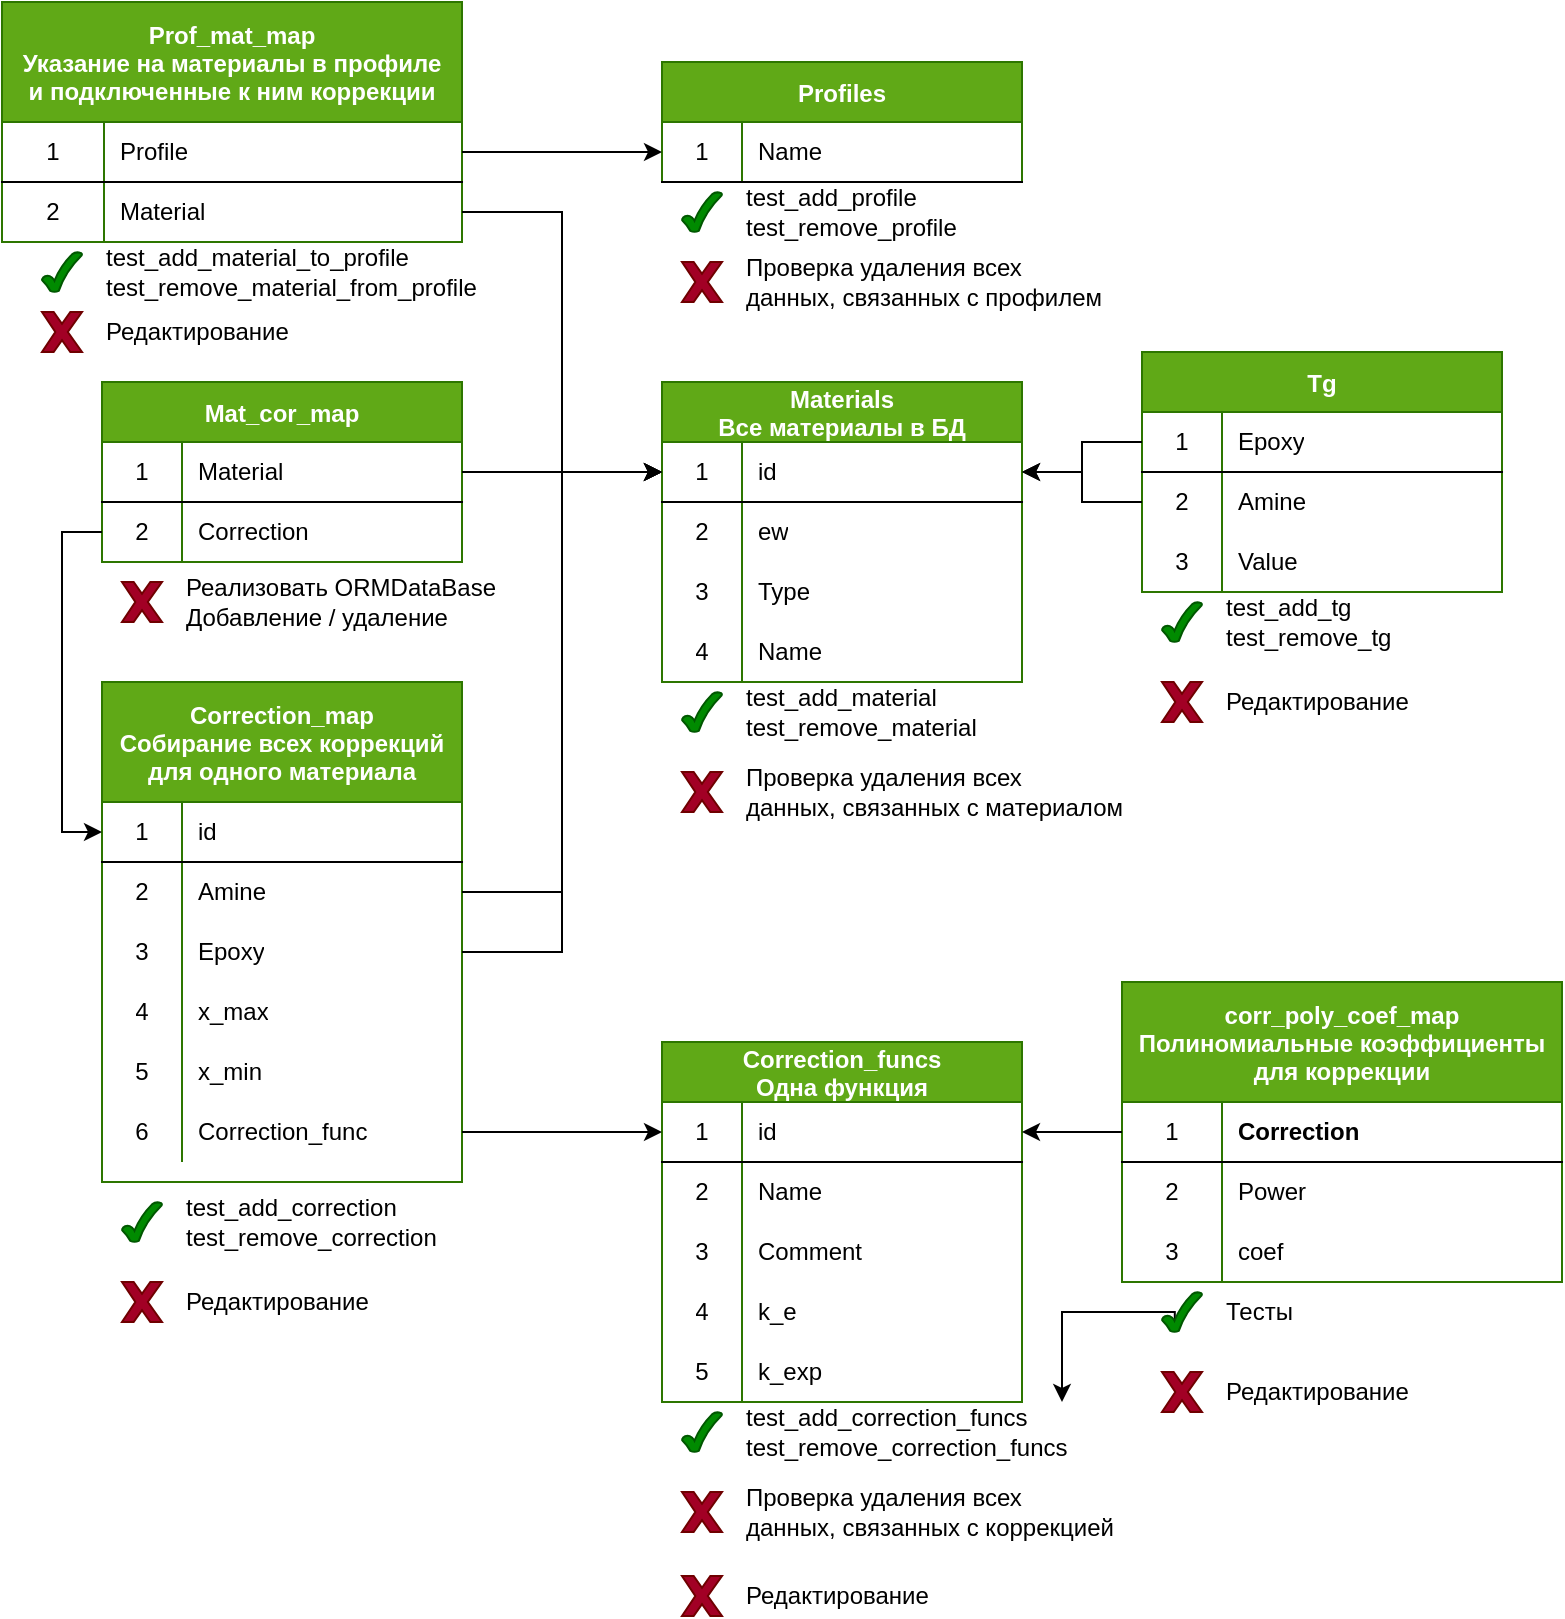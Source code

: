 <mxfile version="15.4.0" type="device"><diagram id="C5RBs43oDa-KdzZeNtuy" name="Page-1"><mxGraphModel dx="1231" dy="689" grid="1" gridSize="10" guides="1" tooltips="1" connect="1" arrows="1" fold="1" page="1" pageScale="1" pageWidth="827" pageHeight="1169" math="0" shadow="0"><root><mxCell id="WIyWlLk6GJQsqaUBKTNV-0"/><mxCell id="WIyWlLk6GJQsqaUBKTNV-1" parent="WIyWlLk6GJQsqaUBKTNV-0"/><mxCell id="D6r4INAEZ-xYz5GNRwte-25" value="Profiles" style="shape=table;startSize=30;container=1;collapsible=0;childLayout=tableLayout;fixedRows=1;rowLines=0;fontStyle=1;align=center;pointerEvents=1;fillColor=#60a917;strokeColor=#2D7600;fontColor=#ffffff;" parent="WIyWlLk6GJQsqaUBKTNV-1" vertex="1"><mxGeometry x="360" y="90" width="180" height="60" as="geometry"/></mxCell><mxCell id="D6r4INAEZ-xYz5GNRwte-26" value="" style="shape=partialRectangle;html=1;whiteSpace=wrap;collapsible=0;dropTarget=0;pointerEvents=1;fillColor=none;top=0;left=0;bottom=1;right=0;points=[[0,0.5],[1,0.5]];portConstraint=eastwest;" parent="D6r4INAEZ-xYz5GNRwte-25" vertex="1"><mxGeometry y="30" width="180" height="30" as="geometry"/></mxCell><mxCell id="D6r4INAEZ-xYz5GNRwte-27" value="1" style="shape=partialRectangle;html=1;whiteSpace=wrap;connectable=0;fillColor=none;top=0;left=0;bottom=0;right=0;overflow=hidden;pointerEvents=1;" parent="D6r4INAEZ-xYz5GNRwte-26" vertex="1"><mxGeometry width="40" height="30" as="geometry"><mxRectangle width="40" height="30" as="alternateBounds"/></mxGeometry></mxCell><mxCell id="D6r4INAEZ-xYz5GNRwte-28" value="Name" style="shape=partialRectangle;html=1;whiteSpace=wrap;connectable=0;fillColor=none;top=0;left=0;bottom=0;right=0;align=left;spacingLeft=6;overflow=hidden;pointerEvents=1;" parent="D6r4INAEZ-xYz5GNRwte-26" vertex="1"><mxGeometry x="40" width="140" height="30" as="geometry"><mxRectangle width="140" height="30" as="alternateBounds"/></mxGeometry></mxCell><mxCell id="D6r4INAEZ-xYz5GNRwte-35" value="Materials&#10;Все материалы в БД" style="shape=table;startSize=30;container=1;collapsible=0;childLayout=tableLayout;fixedRows=1;rowLines=0;fontStyle=1;align=center;pointerEvents=1;fillColor=#60a917;strokeColor=#2D7600;fontColor=#ffffff;" parent="WIyWlLk6GJQsqaUBKTNV-1" vertex="1"><mxGeometry x="360" y="250" width="180" height="150" as="geometry"/></mxCell><mxCell id="D6r4INAEZ-xYz5GNRwte-36" value="" style="shape=partialRectangle;html=1;whiteSpace=wrap;collapsible=0;dropTarget=0;pointerEvents=1;fillColor=none;top=0;left=0;bottom=1;right=0;points=[[0,0.5],[1,0.5]];portConstraint=eastwest;" parent="D6r4INAEZ-xYz5GNRwte-35" vertex="1"><mxGeometry y="30" width="180" height="30" as="geometry"/></mxCell><mxCell id="D6r4INAEZ-xYz5GNRwte-37" value="1" style="shape=partialRectangle;html=1;whiteSpace=wrap;connectable=0;fillColor=none;top=0;left=0;bottom=0;right=0;overflow=hidden;pointerEvents=1;" parent="D6r4INAEZ-xYz5GNRwte-36" vertex="1"><mxGeometry width="40" height="30" as="geometry"><mxRectangle width="40" height="30" as="alternateBounds"/></mxGeometry></mxCell><mxCell id="D6r4INAEZ-xYz5GNRwte-38" value="id" style="shape=partialRectangle;html=1;whiteSpace=wrap;connectable=0;fillColor=none;top=0;left=0;bottom=0;right=0;align=left;spacingLeft=6;overflow=hidden;pointerEvents=1;" parent="D6r4INAEZ-xYz5GNRwte-36" vertex="1"><mxGeometry x="40" width="140" height="30" as="geometry"><mxRectangle width="140" height="30" as="alternateBounds"/></mxGeometry></mxCell><mxCell id="D6r4INAEZ-xYz5GNRwte-39" value="" style="shape=partialRectangle;html=1;whiteSpace=wrap;collapsible=0;dropTarget=0;pointerEvents=1;fillColor=none;top=0;left=0;bottom=0;right=0;points=[[0,0.5],[1,0.5]];portConstraint=eastwest;" parent="D6r4INAEZ-xYz5GNRwte-35" vertex="1"><mxGeometry y="60" width="180" height="30" as="geometry"/></mxCell><mxCell id="D6r4INAEZ-xYz5GNRwte-40" value="2" style="shape=partialRectangle;html=1;whiteSpace=wrap;connectable=0;fillColor=none;top=0;left=0;bottom=0;right=0;overflow=hidden;pointerEvents=1;" parent="D6r4INAEZ-xYz5GNRwte-39" vertex="1"><mxGeometry width="40" height="30" as="geometry"><mxRectangle width="40" height="30" as="alternateBounds"/></mxGeometry></mxCell><mxCell id="D6r4INAEZ-xYz5GNRwte-41" value="ew" style="shape=partialRectangle;html=1;whiteSpace=wrap;connectable=0;fillColor=none;top=0;left=0;bottom=0;right=0;align=left;spacingLeft=6;overflow=hidden;pointerEvents=1;" parent="D6r4INAEZ-xYz5GNRwte-39" vertex="1"><mxGeometry x="40" width="140" height="30" as="geometry"><mxRectangle width="140" height="30" as="alternateBounds"/></mxGeometry></mxCell><mxCell id="D6r4INAEZ-xYz5GNRwte-42" value="" style="shape=partialRectangle;html=1;whiteSpace=wrap;collapsible=0;dropTarget=0;pointerEvents=1;fillColor=none;top=0;left=0;bottom=0;right=0;points=[[0,0.5],[1,0.5]];portConstraint=eastwest;" parent="D6r4INAEZ-xYz5GNRwte-35" vertex="1"><mxGeometry y="90" width="180" height="30" as="geometry"/></mxCell><mxCell id="D6r4INAEZ-xYz5GNRwte-43" value="3" style="shape=partialRectangle;html=1;whiteSpace=wrap;connectable=0;fillColor=none;top=0;left=0;bottom=0;right=0;overflow=hidden;pointerEvents=1;" parent="D6r4INAEZ-xYz5GNRwte-42" vertex="1"><mxGeometry width="40" height="30" as="geometry"><mxRectangle width="40" height="30" as="alternateBounds"/></mxGeometry></mxCell><mxCell id="D6r4INAEZ-xYz5GNRwte-44" value="Type" style="shape=partialRectangle;html=1;whiteSpace=wrap;connectable=0;fillColor=none;top=0;left=0;bottom=0;right=0;align=left;spacingLeft=6;overflow=hidden;pointerEvents=1;" parent="D6r4INAEZ-xYz5GNRwte-42" vertex="1"><mxGeometry x="40" width="140" height="30" as="geometry"><mxRectangle width="140" height="30" as="alternateBounds"/></mxGeometry></mxCell><mxCell id="D6r4INAEZ-xYz5GNRwte-128" value="" style="shape=partialRectangle;html=1;whiteSpace=wrap;collapsible=0;dropTarget=0;pointerEvents=1;fillColor=none;top=0;left=0;bottom=0;right=0;points=[[0,0.5],[1,0.5]];portConstraint=eastwest;" parent="D6r4INAEZ-xYz5GNRwte-35" vertex="1"><mxGeometry y="120" width="180" height="30" as="geometry"/></mxCell><mxCell id="D6r4INAEZ-xYz5GNRwte-129" value="4" style="shape=partialRectangle;html=1;whiteSpace=wrap;connectable=0;fillColor=none;top=0;left=0;bottom=0;right=0;overflow=hidden;pointerEvents=1;" parent="D6r4INAEZ-xYz5GNRwte-128" vertex="1"><mxGeometry width="40" height="30" as="geometry"><mxRectangle width="40" height="30" as="alternateBounds"/></mxGeometry></mxCell><mxCell id="D6r4INAEZ-xYz5GNRwte-130" value="Name" style="shape=partialRectangle;html=1;whiteSpace=wrap;connectable=0;fillColor=none;top=0;left=0;bottom=0;right=0;align=left;spacingLeft=6;overflow=hidden;pointerEvents=1;" parent="D6r4INAEZ-xYz5GNRwte-128" vertex="1"><mxGeometry x="40" width="140" height="30" as="geometry"><mxRectangle width="140" height="30" as="alternateBounds"/></mxGeometry></mxCell><mxCell id="D6r4INAEZ-xYz5GNRwte-45" value="Prof_mat_map&#10;Указание на материалы в профиле &#10;и подключенные к ним коррекции" style="shape=table;startSize=60;container=1;collapsible=0;childLayout=tableLayout;fixedRows=1;rowLines=0;fontStyle=1;align=center;pointerEvents=1;fillColor=#60a917;strokeColor=#2D7600;fontColor=#ffffff;" parent="WIyWlLk6GJQsqaUBKTNV-1" vertex="1"><mxGeometry x="30" y="60" width="230" height="120" as="geometry"/></mxCell><mxCell id="D6r4INAEZ-xYz5GNRwte-46" value="" style="shape=partialRectangle;html=1;whiteSpace=wrap;collapsible=0;dropTarget=0;pointerEvents=1;fillColor=none;top=0;left=0;bottom=1;right=0;points=[[0,0.5],[1,0.5]];portConstraint=eastwest;" parent="D6r4INAEZ-xYz5GNRwte-45" vertex="1"><mxGeometry y="60" width="230" height="30" as="geometry"/></mxCell><mxCell id="D6r4INAEZ-xYz5GNRwte-47" value="1" style="shape=partialRectangle;html=1;whiteSpace=wrap;connectable=0;fillColor=none;top=0;left=0;bottom=0;right=0;overflow=hidden;pointerEvents=1;" parent="D6r4INAEZ-xYz5GNRwte-46" vertex="1"><mxGeometry width="51" height="30" as="geometry"><mxRectangle width="51" height="30" as="alternateBounds"/></mxGeometry></mxCell><mxCell id="D6r4INAEZ-xYz5GNRwte-48" value="Profile" style="shape=partialRectangle;html=1;whiteSpace=wrap;connectable=0;fillColor=none;top=0;left=0;bottom=0;right=0;align=left;spacingLeft=6;overflow=hidden;pointerEvents=1;" parent="D6r4INAEZ-xYz5GNRwte-46" vertex="1"><mxGeometry x="51" width="179" height="30" as="geometry"><mxRectangle width="179" height="30" as="alternateBounds"/></mxGeometry></mxCell><mxCell id="D6r4INAEZ-xYz5GNRwte-49" value="" style="shape=partialRectangle;html=1;whiteSpace=wrap;collapsible=0;dropTarget=0;pointerEvents=1;fillColor=none;top=0;left=0;bottom=0;right=0;points=[[0,0.5],[1,0.5]];portConstraint=eastwest;" parent="D6r4INAEZ-xYz5GNRwte-45" vertex="1"><mxGeometry y="90" width="230" height="30" as="geometry"/></mxCell><mxCell id="D6r4INAEZ-xYz5GNRwte-50" value="2" style="shape=partialRectangle;html=1;whiteSpace=wrap;connectable=0;fillColor=none;top=0;left=0;bottom=0;right=0;overflow=hidden;pointerEvents=1;" parent="D6r4INAEZ-xYz5GNRwte-49" vertex="1"><mxGeometry width="51" height="30" as="geometry"><mxRectangle width="51" height="30" as="alternateBounds"/></mxGeometry></mxCell><mxCell id="D6r4INAEZ-xYz5GNRwte-51" value="Material" style="shape=partialRectangle;html=1;whiteSpace=wrap;connectable=0;fillColor=none;top=0;left=0;bottom=0;right=0;align=left;spacingLeft=6;overflow=hidden;pointerEvents=1;" parent="D6r4INAEZ-xYz5GNRwte-49" vertex="1"><mxGeometry x="51" width="179" height="30" as="geometry"><mxRectangle width="179" height="30" as="alternateBounds"/></mxGeometry></mxCell><mxCell id="D6r4INAEZ-xYz5GNRwte-57" value="Tg" style="shape=table;startSize=30;container=1;collapsible=0;childLayout=tableLayout;fixedRows=1;rowLines=0;fontStyle=1;align=center;pointerEvents=1;fillColor=#60a917;strokeColor=#2D7600;fontColor=#ffffff;" parent="WIyWlLk6GJQsqaUBKTNV-1" vertex="1"><mxGeometry x="600" y="235" width="180" height="120" as="geometry"/></mxCell><mxCell id="D6r4INAEZ-xYz5GNRwte-58" value="" style="shape=partialRectangle;html=1;whiteSpace=wrap;collapsible=0;dropTarget=0;pointerEvents=1;fillColor=none;top=0;left=0;bottom=1;right=0;points=[[0,0.5],[1,0.5]];portConstraint=eastwest;" parent="D6r4INAEZ-xYz5GNRwte-57" vertex="1"><mxGeometry y="30" width="180" height="30" as="geometry"/></mxCell><mxCell id="D6r4INAEZ-xYz5GNRwte-59" value="1" style="shape=partialRectangle;html=1;whiteSpace=wrap;connectable=0;fillColor=none;top=0;left=0;bottom=0;right=0;overflow=hidden;pointerEvents=1;" parent="D6r4INAEZ-xYz5GNRwte-58" vertex="1"><mxGeometry width="40" height="30" as="geometry"><mxRectangle width="40" height="30" as="alternateBounds"/></mxGeometry></mxCell><mxCell id="D6r4INAEZ-xYz5GNRwte-60" value="Epoxy" style="shape=partialRectangle;html=1;whiteSpace=wrap;connectable=0;fillColor=none;top=0;left=0;bottom=0;right=0;align=left;spacingLeft=6;overflow=hidden;pointerEvents=1;" parent="D6r4INAEZ-xYz5GNRwte-58" vertex="1"><mxGeometry x="40" width="140" height="30" as="geometry"><mxRectangle width="140" height="30" as="alternateBounds"/></mxGeometry></mxCell><mxCell id="D6r4INAEZ-xYz5GNRwte-61" value="" style="shape=partialRectangle;html=1;whiteSpace=wrap;collapsible=0;dropTarget=0;pointerEvents=1;fillColor=none;top=0;left=0;bottom=0;right=0;points=[[0,0.5],[1,0.5]];portConstraint=eastwest;" parent="D6r4INAEZ-xYz5GNRwte-57" vertex="1"><mxGeometry y="60" width="180" height="30" as="geometry"/></mxCell><mxCell id="D6r4INAEZ-xYz5GNRwte-62" value="2" style="shape=partialRectangle;html=1;whiteSpace=wrap;connectable=0;fillColor=none;top=0;left=0;bottom=0;right=0;overflow=hidden;pointerEvents=1;" parent="D6r4INAEZ-xYz5GNRwte-61" vertex="1"><mxGeometry width="40" height="30" as="geometry"><mxRectangle width="40" height="30" as="alternateBounds"/></mxGeometry></mxCell><mxCell id="D6r4INAEZ-xYz5GNRwte-63" value="Amine" style="shape=partialRectangle;html=1;whiteSpace=wrap;connectable=0;fillColor=none;top=0;left=0;bottom=0;right=0;align=left;spacingLeft=6;overflow=hidden;pointerEvents=1;" parent="D6r4INAEZ-xYz5GNRwte-61" vertex="1"><mxGeometry x="40" width="140" height="30" as="geometry"><mxRectangle width="140" height="30" as="alternateBounds"/></mxGeometry></mxCell><mxCell id="D6r4INAEZ-xYz5GNRwte-64" value="" style="shape=partialRectangle;html=1;whiteSpace=wrap;collapsible=0;dropTarget=0;pointerEvents=1;fillColor=none;top=0;left=0;bottom=0;right=0;points=[[0,0.5],[1,0.5]];portConstraint=eastwest;" parent="D6r4INAEZ-xYz5GNRwte-57" vertex="1"><mxGeometry y="90" width="180" height="30" as="geometry"/></mxCell><mxCell id="D6r4INAEZ-xYz5GNRwte-65" value="3" style="shape=partialRectangle;html=1;whiteSpace=wrap;connectable=0;fillColor=none;top=0;left=0;bottom=0;right=0;overflow=hidden;pointerEvents=1;" parent="D6r4INAEZ-xYz5GNRwte-64" vertex="1"><mxGeometry width="40" height="30" as="geometry"><mxRectangle width="40" height="30" as="alternateBounds"/></mxGeometry></mxCell><mxCell id="D6r4INAEZ-xYz5GNRwte-66" value="Value" style="shape=partialRectangle;html=1;whiteSpace=wrap;connectable=0;fillColor=none;top=0;left=0;bottom=0;right=0;align=left;spacingLeft=6;overflow=hidden;pointerEvents=1;" parent="D6r4INAEZ-xYz5GNRwte-64" vertex="1"><mxGeometry x="40" width="140" height="30" as="geometry"><mxRectangle width="140" height="30" as="alternateBounds"/></mxGeometry></mxCell><mxCell id="D6r4INAEZ-xYz5GNRwte-69" value="Correction_funcs&#10;Одна функция" style="shape=table;startSize=30;container=1;collapsible=0;childLayout=tableLayout;fixedRows=1;rowLines=0;fontStyle=1;align=center;pointerEvents=1;fillColor=#60a917;strokeColor=#2D7600;fontColor=#ffffff;" parent="WIyWlLk6GJQsqaUBKTNV-1" vertex="1"><mxGeometry x="360" y="580" width="180" height="180" as="geometry"/></mxCell><mxCell id="D6r4INAEZ-xYz5GNRwte-70" value="" style="shape=partialRectangle;html=1;whiteSpace=wrap;collapsible=0;dropTarget=0;pointerEvents=1;fillColor=none;top=0;left=0;bottom=1;right=0;points=[[0,0.5],[1,0.5]];portConstraint=eastwest;" parent="D6r4INAEZ-xYz5GNRwte-69" vertex="1"><mxGeometry y="30" width="180" height="30" as="geometry"/></mxCell><mxCell id="D6r4INAEZ-xYz5GNRwte-71" value="1" style="shape=partialRectangle;html=1;whiteSpace=wrap;connectable=0;fillColor=none;top=0;left=0;bottom=0;right=0;overflow=hidden;pointerEvents=1;" parent="D6r4INAEZ-xYz5GNRwte-70" vertex="1"><mxGeometry width="40" height="30" as="geometry"><mxRectangle width="40" height="30" as="alternateBounds"/></mxGeometry></mxCell><mxCell id="D6r4INAEZ-xYz5GNRwte-72" value="id" style="shape=partialRectangle;html=1;whiteSpace=wrap;connectable=0;fillColor=none;top=0;left=0;bottom=0;right=0;align=left;spacingLeft=6;overflow=hidden;pointerEvents=1;" parent="D6r4INAEZ-xYz5GNRwte-70" vertex="1"><mxGeometry x="40" width="140" height="30" as="geometry"><mxRectangle width="140" height="30" as="alternateBounds"/></mxGeometry></mxCell><mxCell id="D6r4INAEZ-xYz5GNRwte-73" value="" style="shape=partialRectangle;html=1;whiteSpace=wrap;collapsible=0;dropTarget=0;pointerEvents=1;fillColor=none;top=0;left=0;bottom=0;right=0;points=[[0,0.5],[1,0.5]];portConstraint=eastwest;" parent="D6r4INAEZ-xYz5GNRwte-69" vertex="1"><mxGeometry y="60" width="180" height="30" as="geometry"/></mxCell><mxCell id="D6r4INAEZ-xYz5GNRwte-74" value="2" style="shape=partialRectangle;html=1;whiteSpace=wrap;connectable=0;fillColor=none;top=0;left=0;bottom=0;right=0;overflow=hidden;pointerEvents=1;" parent="D6r4INAEZ-xYz5GNRwte-73" vertex="1"><mxGeometry width="40" height="30" as="geometry"><mxRectangle width="40" height="30" as="alternateBounds"/></mxGeometry></mxCell><mxCell id="D6r4INAEZ-xYz5GNRwte-75" value="Name" style="shape=partialRectangle;html=1;whiteSpace=wrap;connectable=0;fillColor=none;top=0;left=0;bottom=0;right=0;align=left;spacingLeft=6;overflow=hidden;pointerEvents=1;" parent="D6r4INAEZ-xYz5GNRwte-73" vertex="1"><mxGeometry x="40" width="140" height="30" as="geometry"><mxRectangle width="140" height="30" as="alternateBounds"/></mxGeometry></mxCell><mxCell id="D6r4INAEZ-xYz5GNRwte-76" value="" style="shape=partialRectangle;html=1;whiteSpace=wrap;collapsible=0;dropTarget=0;pointerEvents=1;fillColor=none;top=0;left=0;bottom=0;right=0;points=[[0,0.5],[1,0.5]];portConstraint=eastwest;" parent="D6r4INAEZ-xYz5GNRwte-69" vertex="1"><mxGeometry y="90" width="180" height="30" as="geometry"/></mxCell><mxCell id="D6r4INAEZ-xYz5GNRwte-77" value="3" style="shape=partialRectangle;html=1;whiteSpace=wrap;connectable=0;fillColor=none;top=0;left=0;bottom=0;right=0;overflow=hidden;pointerEvents=1;" parent="D6r4INAEZ-xYz5GNRwte-76" vertex="1"><mxGeometry width="40" height="30" as="geometry"><mxRectangle width="40" height="30" as="alternateBounds"/></mxGeometry></mxCell><mxCell id="D6r4INAEZ-xYz5GNRwte-78" value="Comment" style="shape=partialRectangle;html=1;whiteSpace=wrap;connectable=0;fillColor=none;top=0;left=0;bottom=0;right=0;align=left;spacingLeft=6;overflow=hidden;pointerEvents=1;" parent="D6r4INAEZ-xYz5GNRwte-76" vertex="1"><mxGeometry x="40" width="140" height="30" as="geometry"><mxRectangle width="140" height="30" as="alternateBounds"/></mxGeometry></mxCell><mxCell id="D6r4INAEZ-xYz5GNRwte-79" value="" style="shape=partialRectangle;html=1;whiteSpace=wrap;collapsible=0;dropTarget=0;pointerEvents=1;fillColor=none;top=0;left=0;bottom=0;right=0;points=[[0,0.5],[1,0.5]];portConstraint=eastwest;" parent="D6r4INAEZ-xYz5GNRwte-69" vertex="1"><mxGeometry y="120" width="180" height="30" as="geometry"/></mxCell><mxCell id="D6r4INAEZ-xYz5GNRwte-80" value="4" style="shape=partialRectangle;html=1;whiteSpace=wrap;connectable=0;fillColor=none;top=0;left=0;bottom=0;right=0;overflow=hidden;pointerEvents=1;" parent="D6r4INAEZ-xYz5GNRwte-79" vertex="1"><mxGeometry width="40" height="30" as="geometry"><mxRectangle width="40" height="30" as="alternateBounds"/></mxGeometry></mxCell><mxCell id="D6r4INAEZ-xYz5GNRwte-81" value="k_e" style="shape=partialRectangle;html=1;whiteSpace=wrap;connectable=0;fillColor=none;top=0;left=0;bottom=0;right=0;align=left;spacingLeft=6;overflow=hidden;pointerEvents=1;" parent="D6r4INAEZ-xYz5GNRwte-79" vertex="1"><mxGeometry x="40" width="140" height="30" as="geometry"><mxRectangle width="140" height="30" as="alternateBounds"/></mxGeometry></mxCell><mxCell id="D6r4INAEZ-xYz5GNRwte-82" value="" style="shape=partialRectangle;html=1;whiteSpace=wrap;collapsible=0;dropTarget=0;pointerEvents=1;fillColor=none;top=0;left=0;bottom=0;right=0;points=[[0,0.5],[1,0.5]];portConstraint=eastwest;" parent="D6r4INAEZ-xYz5GNRwte-69" vertex="1"><mxGeometry y="150" width="180" height="30" as="geometry"/></mxCell><mxCell id="D6r4INAEZ-xYz5GNRwte-83" value="5" style="shape=partialRectangle;html=1;whiteSpace=wrap;connectable=0;fillColor=none;top=0;left=0;bottom=0;right=0;overflow=hidden;pointerEvents=1;" parent="D6r4INAEZ-xYz5GNRwte-82" vertex="1"><mxGeometry width="40" height="30" as="geometry"><mxRectangle width="40" height="30" as="alternateBounds"/></mxGeometry></mxCell><mxCell id="D6r4INAEZ-xYz5GNRwte-84" value="k_exp" style="shape=partialRectangle;html=1;whiteSpace=wrap;connectable=0;fillColor=none;top=0;left=0;bottom=0;right=0;align=left;spacingLeft=6;overflow=hidden;pointerEvents=1;" parent="D6r4INAEZ-xYz5GNRwte-82" vertex="1"><mxGeometry x="40" width="140" height="30" as="geometry"><mxRectangle width="140" height="30" as="alternateBounds"/></mxGeometry></mxCell><mxCell id="D6r4INAEZ-xYz5GNRwte-85" value="corr_poly_coef_map&#10;Полиномиальные коэффициенты&#10;для коррекции" style="shape=table;startSize=60;container=1;collapsible=0;childLayout=tableLayout;fixedRows=0;rowLines=0;fontStyle=1;align=center;pointerEvents=1;horizontal=1;columnLines=1;fillColor=#60a917;strokeColor=#2D7600;fontColor=#ffffff;" parent="WIyWlLk6GJQsqaUBKTNV-1" vertex="1"><mxGeometry x="590" y="550" width="220" height="150" as="geometry"/></mxCell><mxCell id="D6r4INAEZ-xYz5GNRwte-86" value="" style="shape=partialRectangle;html=1;whiteSpace=wrap;collapsible=0;dropTarget=0;pointerEvents=1;fillColor=none;top=0;left=0;bottom=1;right=0;points=[[0,0.5],[1,0.5]];portConstraint=eastwest;" parent="D6r4INAEZ-xYz5GNRwte-85" vertex="1"><mxGeometry y="60" width="220" height="30" as="geometry"/></mxCell><mxCell id="D6r4INAEZ-xYz5GNRwte-87" value="1" style="shape=partialRectangle;html=1;whiteSpace=wrap;connectable=0;fillColor=none;top=0;left=0;bottom=0;right=0;overflow=hidden;pointerEvents=1;" parent="D6r4INAEZ-xYz5GNRwte-86" vertex="1"><mxGeometry width="50" height="30" as="geometry"><mxRectangle width="50" height="30" as="alternateBounds"/></mxGeometry></mxCell><mxCell id="D6r4INAEZ-xYz5GNRwte-88" value="&lt;span style=&quot;font-weight: 700 ; text-align: center&quot;&gt;Correction&lt;br&gt;&lt;/span&gt;" style="shape=partialRectangle;html=1;whiteSpace=wrap;connectable=0;fillColor=none;top=0;left=0;bottom=0;right=0;align=left;spacingLeft=6;overflow=hidden;pointerEvents=1;" parent="D6r4INAEZ-xYz5GNRwte-86" vertex="1"><mxGeometry x="50" width="170" height="30" as="geometry"><mxRectangle width="170" height="30" as="alternateBounds"/></mxGeometry></mxCell><mxCell id="D6r4INAEZ-xYz5GNRwte-89" value="" style="shape=partialRectangle;html=1;whiteSpace=wrap;collapsible=0;dropTarget=0;pointerEvents=1;fillColor=none;top=0;left=0;bottom=0;right=0;points=[[0,0.5],[1,0.5]];portConstraint=eastwest;" parent="D6r4INAEZ-xYz5GNRwte-85" vertex="1"><mxGeometry y="90" width="220" height="30" as="geometry"/></mxCell><mxCell id="D6r4INAEZ-xYz5GNRwte-90" value="2" style="shape=partialRectangle;html=1;whiteSpace=wrap;connectable=0;fillColor=none;top=0;left=0;bottom=0;right=0;overflow=hidden;pointerEvents=1;" parent="D6r4INAEZ-xYz5GNRwte-89" vertex="1"><mxGeometry width="50" height="30" as="geometry"><mxRectangle width="50" height="30" as="alternateBounds"/></mxGeometry></mxCell><mxCell id="D6r4INAEZ-xYz5GNRwte-91" value="Power" style="shape=partialRectangle;html=1;whiteSpace=wrap;connectable=0;fillColor=none;top=0;left=0;bottom=0;right=0;align=left;spacingLeft=6;overflow=hidden;pointerEvents=1;" parent="D6r4INAEZ-xYz5GNRwte-89" vertex="1"><mxGeometry x="50" width="170" height="30" as="geometry"><mxRectangle width="170" height="30" as="alternateBounds"/></mxGeometry></mxCell><mxCell id="D6r4INAEZ-xYz5GNRwte-92" value="" style="shape=partialRectangle;html=1;whiteSpace=wrap;collapsible=0;dropTarget=0;pointerEvents=1;fillColor=none;top=0;left=0;bottom=0;right=0;points=[[0,0.5],[1,0.5]];portConstraint=eastwest;" parent="D6r4INAEZ-xYz5GNRwte-85" vertex="1"><mxGeometry y="120" width="220" height="30" as="geometry"/></mxCell><mxCell id="D6r4INAEZ-xYz5GNRwte-93" value="3" style="shape=partialRectangle;html=1;whiteSpace=wrap;connectable=0;fillColor=none;top=0;left=0;bottom=0;right=0;overflow=hidden;pointerEvents=1;" parent="D6r4INAEZ-xYz5GNRwte-92" vertex="1"><mxGeometry width="50" height="30" as="geometry"><mxRectangle width="50" height="30" as="alternateBounds"/></mxGeometry></mxCell><mxCell id="D6r4INAEZ-xYz5GNRwte-94" value="coef" style="shape=partialRectangle;html=1;whiteSpace=wrap;connectable=0;fillColor=none;top=0;left=0;bottom=0;right=0;align=left;spacingLeft=6;overflow=hidden;pointerEvents=1;" parent="D6r4INAEZ-xYz5GNRwte-92" vertex="1"><mxGeometry x="50" width="170" height="30" as="geometry"><mxRectangle width="170" height="30" as="alternateBounds"/></mxGeometry></mxCell><mxCell id="D6r4INAEZ-xYz5GNRwte-96" value="Correction_map&#10;Собирание всех коррекций&#10;для одного материала" style="shape=table;startSize=60;container=1;collapsible=0;childLayout=tableLayout;fixedRows=1;rowLines=0;fontStyle=1;align=center;pointerEvents=1;fillColor=#60a917;strokeColor=#2D7600;fontColor=#ffffff;" parent="WIyWlLk6GJQsqaUBKTNV-1" vertex="1"><mxGeometry x="80" y="400" width="180" height="250" as="geometry"/></mxCell><mxCell id="D6r4INAEZ-xYz5GNRwte-149" value="" style="shape=partialRectangle;html=1;whiteSpace=wrap;collapsible=0;dropTarget=0;pointerEvents=1;fillColor=none;top=0;left=0;bottom=1;right=0;points=[[0,0.5],[1,0.5]];portConstraint=eastwest;" parent="D6r4INAEZ-xYz5GNRwte-96" vertex="1"><mxGeometry y="60" width="180" height="30" as="geometry"/></mxCell><mxCell id="D6r4INAEZ-xYz5GNRwte-150" value="1" style="shape=partialRectangle;html=1;whiteSpace=wrap;connectable=0;fillColor=none;top=0;left=0;bottom=0;right=0;overflow=hidden;pointerEvents=1;" parent="D6r4INAEZ-xYz5GNRwte-149" vertex="1"><mxGeometry width="40" height="30" as="geometry"><mxRectangle width="40" height="30" as="alternateBounds"/></mxGeometry></mxCell><mxCell id="D6r4INAEZ-xYz5GNRwte-151" value="id" style="shape=partialRectangle;html=1;whiteSpace=wrap;connectable=0;fillColor=none;top=0;left=0;bottom=0;right=0;align=left;spacingLeft=6;overflow=hidden;pointerEvents=1;" parent="D6r4INAEZ-xYz5GNRwte-149" vertex="1"><mxGeometry x="40" width="140" height="30" as="geometry"><mxRectangle width="140" height="30" as="alternateBounds"/></mxGeometry></mxCell><mxCell id="D6r4INAEZ-xYz5GNRwte-100" value="" style="shape=partialRectangle;html=1;whiteSpace=wrap;collapsible=0;dropTarget=0;pointerEvents=1;fillColor=none;top=0;left=0;bottom=0;right=0;points=[[0,0.5],[1,0.5]];portConstraint=eastwest;" parent="D6r4INAEZ-xYz5GNRwte-96" vertex="1"><mxGeometry y="90" width="180" height="30" as="geometry"/></mxCell><mxCell id="D6r4INAEZ-xYz5GNRwte-101" value="2" style="shape=partialRectangle;html=1;whiteSpace=wrap;connectable=0;fillColor=none;top=0;left=0;bottom=0;right=0;overflow=hidden;pointerEvents=1;" parent="D6r4INAEZ-xYz5GNRwte-100" vertex="1"><mxGeometry width="40" height="30" as="geometry"><mxRectangle width="40" height="30" as="alternateBounds"/></mxGeometry></mxCell><mxCell id="D6r4INAEZ-xYz5GNRwte-102" value="Amine" style="shape=partialRectangle;html=1;whiteSpace=wrap;connectable=0;fillColor=none;top=0;left=0;bottom=0;right=0;align=left;spacingLeft=6;overflow=hidden;pointerEvents=1;" parent="D6r4INAEZ-xYz5GNRwte-100" vertex="1"><mxGeometry x="40" width="140" height="30" as="geometry"><mxRectangle width="140" height="30" as="alternateBounds"/></mxGeometry></mxCell><mxCell id="D6r4INAEZ-xYz5GNRwte-103" value="" style="shape=partialRectangle;html=1;whiteSpace=wrap;collapsible=0;dropTarget=0;pointerEvents=1;fillColor=none;top=0;left=0;bottom=0;right=0;points=[[0,0.5],[1,0.5]];portConstraint=eastwest;" parent="D6r4INAEZ-xYz5GNRwte-96" vertex="1"><mxGeometry y="120" width="180" height="30" as="geometry"/></mxCell><mxCell id="D6r4INAEZ-xYz5GNRwte-104" value="3" style="shape=partialRectangle;html=1;whiteSpace=wrap;connectable=0;fillColor=none;top=0;left=0;bottom=0;right=0;overflow=hidden;pointerEvents=1;" parent="D6r4INAEZ-xYz5GNRwte-103" vertex="1"><mxGeometry width="40" height="30" as="geometry"><mxRectangle width="40" height="30" as="alternateBounds"/></mxGeometry></mxCell><mxCell id="D6r4INAEZ-xYz5GNRwte-105" value="Epoxy" style="shape=partialRectangle;html=1;whiteSpace=wrap;connectable=0;fillColor=none;top=0;left=0;bottom=0;right=0;align=left;spacingLeft=6;overflow=hidden;pointerEvents=1;" parent="D6r4INAEZ-xYz5GNRwte-103" vertex="1"><mxGeometry x="40" width="140" height="30" as="geometry"><mxRectangle width="140" height="30" as="alternateBounds"/></mxGeometry></mxCell><mxCell id="D6r4INAEZ-xYz5GNRwte-108" value="" style="shape=partialRectangle;html=1;whiteSpace=wrap;collapsible=0;dropTarget=0;pointerEvents=1;fillColor=none;top=0;left=0;bottom=0;right=0;points=[[0,0.5],[1,0.5]];portConstraint=eastwest;" parent="D6r4INAEZ-xYz5GNRwte-96" vertex="1"><mxGeometry y="150" width="180" height="30" as="geometry"/></mxCell><mxCell id="D6r4INAEZ-xYz5GNRwte-109" value="4" style="shape=partialRectangle;html=1;whiteSpace=wrap;connectable=0;fillColor=none;top=0;left=0;bottom=0;right=0;overflow=hidden;pointerEvents=1;" parent="D6r4INAEZ-xYz5GNRwte-108" vertex="1"><mxGeometry width="40" height="30" as="geometry"><mxRectangle width="40" height="30" as="alternateBounds"/></mxGeometry></mxCell><mxCell id="D6r4INAEZ-xYz5GNRwte-110" value="x_max" style="shape=partialRectangle;html=1;whiteSpace=wrap;connectable=0;fillColor=none;top=0;left=0;bottom=0;right=0;align=left;spacingLeft=6;overflow=hidden;pointerEvents=1;" parent="D6r4INAEZ-xYz5GNRwte-108" vertex="1"><mxGeometry x="40" width="140" height="30" as="geometry"><mxRectangle width="140" height="30" as="alternateBounds"/></mxGeometry></mxCell><mxCell id="D6r4INAEZ-xYz5GNRwte-112" value="" style="shape=partialRectangle;html=1;whiteSpace=wrap;collapsible=0;dropTarget=0;pointerEvents=1;fillColor=none;top=0;left=0;bottom=0;right=0;points=[[0,0.5],[1,0.5]];portConstraint=eastwest;" parent="D6r4INAEZ-xYz5GNRwte-96" vertex="1"><mxGeometry y="180" width="180" height="30" as="geometry"/></mxCell><mxCell id="D6r4INAEZ-xYz5GNRwte-113" value="5" style="shape=partialRectangle;html=1;whiteSpace=wrap;connectable=0;fillColor=none;top=0;left=0;bottom=0;right=0;overflow=hidden;pointerEvents=1;" parent="D6r4INAEZ-xYz5GNRwte-112" vertex="1"><mxGeometry width="40" height="30" as="geometry"><mxRectangle width="40" height="30" as="alternateBounds"/></mxGeometry></mxCell><mxCell id="D6r4INAEZ-xYz5GNRwte-114" value="x_min" style="shape=partialRectangle;html=1;whiteSpace=wrap;connectable=0;fillColor=none;top=0;left=0;bottom=0;right=0;align=left;spacingLeft=6;overflow=hidden;pointerEvents=1;" parent="D6r4INAEZ-xYz5GNRwte-112" vertex="1"><mxGeometry x="40" width="140" height="30" as="geometry"><mxRectangle width="140" height="30" as="alternateBounds"/></mxGeometry></mxCell><mxCell id="D6r4INAEZ-xYz5GNRwte-115" value="" style="shape=partialRectangle;html=1;whiteSpace=wrap;collapsible=0;dropTarget=0;pointerEvents=1;fillColor=none;top=0;left=0;bottom=0;right=0;points=[[0,0.5],[1,0.5]];portConstraint=eastwest;" parent="D6r4INAEZ-xYz5GNRwte-96" vertex="1"><mxGeometry y="210" width="180" height="30" as="geometry"/></mxCell><mxCell id="D6r4INAEZ-xYz5GNRwte-116" value="6" style="shape=partialRectangle;html=1;whiteSpace=wrap;connectable=0;fillColor=none;top=0;left=0;bottom=0;right=0;overflow=hidden;pointerEvents=1;" parent="D6r4INAEZ-xYz5GNRwte-115" vertex="1"><mxGeometry width="40" height="30" as="geometry"><mxRectangle width="40" height="30" as="alternateBounds"/></mxGeometry></mxCell><mxCell id="D6r4INAEZ-xYz5GNRwte-117" value="Correction_func" style="shape=partialRectangle;html=1;whiteSpace=wrap;connectable=0;fillColor=none;top=0;left=0;bottom=0;right=0;align=left;spacingLeft=6;overflow=hidden;pointerEvents=1;" parent="D6r4INAEZ-xYz5GNRwte-115" vertex="1"><mxGeometry x="40" width="140" height="30" as="geometry"><mxRectangle width="140" height="30" as="alternateBounds"/></mxGeometry></mxCell><mxCell id="sixpChTMQBd-q2ZNCctw-0" value="Mat_cor_map" style="shape=table;startSize=30;container=1;collapsible=0;childLayout=tableLayout;fixedRows=1;rowLines=0;fontStyle=1;align=center;pointerEvents=1;fillColor=#60a917;strokeColor=#2D7600;fontColor=#ffffff;" parent="WIyWlLk6GJQsqaUBKTNV-1" vertex="1"><mxGeometry x="80" y="250" width="180" height="90" as="geometry"/></mxCell><mxCell id="sixpChTMQBd-q2ZNCctw-1" value="" style="shape=partialRectangle;html=1;whiteSpace=wrap;collapsible=0;dropTarget=0;pointerEvents=1;fillColor=none;top=0;left=0;bottom=1;right=0;points=[[0,0.5],[1,0.5]];portConstraint=eastwest;" parent="sixpChTMQBd-q2ZNCctw-0" vertex="1"><mxGeometry y="30" width="180" height="30" as="geometry"/></mxCell><mxCell id="sixpChTMQBd-q2ZNCctw-2" value="1" style="shape=partialRectangle;html=1;whiteSpace=wrap;connectable=0;fillColor=none;top=0;left=0;bottom=0;right=0;overflow=hidden;pointerEvents=1;" parent="sixpChTMQBd-q2ZNCctw-1" vertex="1"><mxGeometry width="40" height="30" as="geometry"><mxRectangle width="40" height="30" as="alternateBounds"/></mxGeometry></mxCell><mxCell id="sixpChTMQBd-q2ZNCctw-3" value="Material" style="shape=partialRectangle;html=1;whiteSpace=wrap;connectable=0;fillColor=none;top=0;left=0;bottom=0;right=0;align=left;spacingLeft=6;overflow=hidden;pointerEvents=1;" parent="sixpChTMQBd-q2ZNCctw-1" vertex="1"><mxGeometry x="40" width="140" height="30" as="geometry"><mxRectangle width="140" height="30" as="alternateBounds"/></mxGeometry></mxCell><mxCell id="sixpChTMQBd-q2ZNCctw-4" value="" style="shape=partialRectangle;html=1;whiteSpace=wrap;collapsible=0;dropTarget=0;pointerEvents=1;fillColor=none;top=0;left=0;bottom=0;right=0;points=[[0,0.5],[1,0.5]];portConstraint=eastwest;" parent="sixpChTMQBd-q2ZNCctw-0" vertex="1"><mxGeometry y="60" width="180" height="30" as="geometry"/></mxCell><mxCell id="sixpChTMQBd-q2ZNCctw-5" value="2" style="shape=partialRectangle;html=1;whiteSpace=wrap;connectable=0;fillColor=none;top=0;left=0;bottom=0;right=0;overflow=hidden;pointerEvents=1;" parent="sixpChTMQBd-q2ZNCctw-4" vertex="1"><mxGeometry width="40" height="30" as="geometry"><mxRectangle width="40" height="30" as="alternateBounds"/></mxGeometry></mxCell><mxCell id="sixpChTMQBd-q2ZNCctw-6" value="Correction" style="shape=partialRectangle;html=1;whiteSpace=wrap;connectable=0;fillColor=none;top=0;left=0;bottom=0;right=0;align=left;spacingLeft=6;overflow=hidden;pointerEvents=1;" parent="sixpChTMQBd-q2ZNCctw-4" vertex="1"><mxGeometry x="40" width="140" height="30" as="geometry"><mxRectangle width="140" height="30" as="alternateBounds"/></mxGeometry></mxCell><mxCell id="sixpChTMQBd-q2ZNCctw-17" style="edgeStyle=orthogonalEdgeStyle;rounded=0;orthogonalLoop=1;jettySize=auto;html=1;entryX=0;entryY=0.5;entryDx=0;entryDy=0;" parent="WIyWlLk6GJQsqaUBKTNV-1" source="D6r4INAEZ-xYz5GNRwte-115" target="D6r4INAEZ-xYz5GNRwte-70" edge="1"><mxGeometry relative="1" as="geometry"/></mxCell><mxCell id="sixpChTMQBd-q2ZNCctw-18" style="edgeStyle=orthogonalEdgeStyle;rounded=0;orthogonalLoop=1;jettySize=auto;html=1;entryX=0;entryY=0.5;entryDx=0;entryDy=0;" parent="WIyWlLk6GJQsqaUBKTNV-1" source="sixpChTMQBd-q2ZNCctw-4" target="D6r4INAEZ-xYz5GNRwte-149" edge="1"><mxGeometry relative="1" as="geometry"/></mxCell><mxCell id="sixpChTMQBd-q2ZNCctw-19" style="edgeStyle=orthogonalEdgeStyle;rounded=0;orthogonalLoop=1;jettySize=auto;html=1;entryX=0;entryY=0.5;entryDx=0;entryDy=0;" parent="WIyWlLk6GJQsqaUBKTNV-1" source="sixpChTMQBd-q2ZNCctw-1" target="D6r4INAEZ-xYz5GNRwte-36" edge="1"><mxGeometry relative="1" as="geometry"/></mxCell><mxCell id="sixpChTMQBd-q2ZNCctw-20" style="edgeStyle=orthogonalEdgeStyle;rounded=0;orthogonalLoop=1;jettySize=auto;html=1;exitX=1;exitY=0.5;exitDx=0;exitDy=0;entryX=0;entryY=0.5;entryDx=0;entryDy=0;" parent="WIyWlLk6GJQsqaUBKTNV-1" source="D6r4INAEZ-xYz5GNRwte-46" target="D6r4INAEZ-xYz5GNRwte-26" edge="1"><mxGeometry relative="1" as="geometry"/></mxCell><mxCell id="sixpChTMQBd-q2ZNCctw-21" style="edgeStyle=orthogonalEdgeStyle;rounded=0;orthogonalLoop=1;jettySize=auto;html=1;" parent="WIyWlLk6GJQsqaUBKTNV-1" source="D6r4INAEZ-xYz5GNRwte-49" target="D6r4INAEZ-xYz5GNRwte-36" edge="1"><mxGeometry relative="1" as="geometry"/></mxCell><mxCell id="sixpChTMQBd-q2ZNCctw-23" style="edgeStyle=orthogonalEdgeStyle;rounded=0;orthogonalLoop=1;jettySize=auto;html=1;" parent="WIyWlLk6GJQsqaUBKTNV-1" source="D6r4INAEZ-xYz5GNRwte-100" target="D6r4INAEZ-xYz5GNRwte-36" edge="1"><mxGeometry relative="1" as="geometry"/></mxCell><mxCell id="sixpChTMQBd-q2ZNCctw-24" style="edgeStyle=orthogonalEdgeStyle;rounded=0;orthogonalLoop=1;jettySize=auto;html=1;" parent="WIyWlLk6GJQsqaUBKTNV-1" source="D6r4INAEZ-xYz5GNRwte-103" target="D6r4INAEZ-xYz5GNRwte-36" edge="1"><mxGeometry relative="1" as="geometry"/></mxCell><mxCell id="sixpChTMQBd-q2ZNCctw-25" style="edgeStyle=orthogonalEdgeStyle;rounded=0;orthogonalLoop=1;jettySize=auto;html=1;" parent="WIyWlLk6GJQsqaUBKTNV-1" source="D6r4INAEZ-xYz5GNRwte-58" target="D6r4INAEZ-xYz5GNRwte-36" edge="1"><mxGeometry relative="1" as="geometry"/></mxCell><mxCell id="sixpChTMQBd-q2ZNCctw-26" style="edgeStyle=orthogonalEdgeStyle;rounded=0;orthogonalLoop=1;jettySize=auto;html=1;" parent="WIyWlLk6GJQsqaUBKTNV-1" source="D6r4INAEZ-xYz5GNRwte-61" target="D6r4INAEZ-xYz5GNRwte-36" edge="1"><mxGeometry relative="1" as="geometry"/></mxCell><mxCell id="sixpChTMQBd-q2ZNCctw-27" style="edgeStyle=orthogonalEdgeStyle;rounded=0;orthogonalLoop=1;jettySize=auto;html=1;" parent="WIyWlLk6GJQsqaUBKTNV-1" source="D6r4INAEZ-xYz5GNRwte-86" target="D6r4INAEZ-xYz5GNRwte-70" edge="1"><mxGeometry relative="1" as="geometry"/></mxCell><mxCell id="qEjFDWAfDq_gTWfCKQY_-0" value="" style="verticalLabelPosition=bottom;verticalAlign=top;html=1;shape=mxgraph.basic.tick;fillColor=#008a00;strokeColor=#005700;fontColor=#ffffff;" parent="WIyWlLk6GJQsqaUBKTNV-1" vertex="1"><mxGeometry x="370" y="155" width="20" height="20" as="geometry"/></mxCell><mxCell id="qEjFDWAfDq_gTWfCKQY_-2" value="test_add_profile&lt;br&gt;test_remove_profile" style="text;html=1;align=left;verticalAlign=middle;resizable=0;points=[];autosize=1;strokeColor=none;fillColor=none;" parent="WIyWlLk6GJQsqaUBKTNV-1" vertex="1"><mxGeometry x="400" y="150" width="120" height="30" as="geometry"/></mxCell><mxCell id="qEjFDWAfDq_gTWfCKQY_-4" value="" style="verticalLabelPosition=bottom;verticalAlign=top;html=1;shape=mxgraph.basic.tick;fillColor=#008a00;strokeColor=#005700;fontColor=#ffffff;" parent="WIyWlLk6GJQsqaUBKTNV-1" vertex="1"><mxGeometry x="50" y="185" width="20" height="20" as="geometry"/></mxCell><mxCell id="qEjFDWAfDq_gTWfCKQY_-5" value="test_add_material_to_profile&lt;br&gt;test_remove_material_from_profile" style="text;html=1;align=left;verticalAlign=middle;resizable=0;points=[];autosize=1;strokeColor=none;fillColor=none;" parent="WIyWlLk6GJQsqaUBKTNV-1" vertex="1"><mxGeometry x="80" y="180" width="200" height="30" as="geometry"/></mxCell><mxCell id="qEjFDWAfDq_gTWfCKQY_-6" value="" style="verticalLabelPosition=bottom;verticalAlign=top;html=1;shape=mxgraph.basic.tick;fillColor=#008a00;strokeColor=#005700;fontColor=#ffffff;" parent="WIyWlLk6GJQsqaUBKTNV-1" vertex="1"><mxGeometry x="610" y="360" width="20" height="20" as="geometry"/></mxCell><mxCell id="qEjFDWAfDq_gTWfCKQY_-7" value="test_add_tg&lt;br&gt;test_remove_tg" style="text;html=1;align=left;verticalAlign=middle;resizable=0;points=[];autosize=1;strokeColor=none;fillColor=none;" parent="WIyWlLk6GJQsqaUBKTNV-1" vertex="1"><mxGeometry x="640" y="355" width="100" height="30" as="geometry"/></mxCell><mxCell id="qEjFDWAfDq_gTWfCKQY_-8" value="" style="verticalLabelPosition=bottom;verticalAlign=top;html=1;shape=mxgraph.basic.tick;fillColor=#008a00;strokeColor=#005700;fontColor=#ffffff;" parent="WIyWlLk6GJQsqaUBKTNV-1" vertex="1"><mxGeometry x="370" y="405" width="20" height="20" as="geometry"/></mxCell><mxCell id="qEjFDWAfDq_gTWfCKQY_-9" value="test_add_material&lt;br&gt;test_remove_material" style="text;html=1;align=left;verticalAlign=middle;resizable=0;points=[];autosize=1;strokeColor=none;fillColor=none;" parent="WIyWlLk6GJQsqaUBKTNV-1" vertex="1"><mxGeometry x="400" y="400" width="130" height="30" as="geometry"/></mxCell><mxCell id="qEjFDWAfDq_gTWfCKQY_-12" value="" style="verticalLabelPosition=bottom;verticalAlign=top;html=1;shape=mxgraph.basic.tick;fillColor=#008a00;strokeColor=#005700;fontColor=#ffffff;" parent="WIyWlLk6GJQsqaUBKTNV-1" vertex="1"><mxGeometry x="370" y="765" width="20" height="20" as="geometry"/></mxCell><mxCell id="qEjFDWAfDq_gTWfCKQY_-13" value="test_add_correction_funcs&lt;br&gt;test_remove_correction_funcs" style="text;html=1;align=left;verticalAlign=middle;resizable=0;points=[];autosize=1;strokeColor=none;fillColor=none;" parent="WIyWlLk6GJQsqaUBKTNV-1" vertex="1"><mxGeometry x="400" y="760" width="180" height="30" as="geometry"/></mxCell><mxCell id="qEjFDWAfDq_gTWfCKQY_-15" style="edgeStyle=orthogonalEdgeStyle;rounded=0;orthogonalLoop=1;jettySize=auto;html=1;exitX=0.32;exitY=0.992;exitDx=0;exitDy=0;exitPerimeter=0;" parent="WIyWlLk6GJQsqaUBKTNV-1" source="qEjFDWAfDq_gTWfCKQY_-14" target="qEjFDWAfDq_gTWfCKQY_-13" edge="1"><mxGeometry relative="1" as="geometry"><mxPoint x="620" y="810" as="targetPoint"/><Array as="points"><mxPoint x="616" y="715"/><mxPoint x="560" y="715"/></Array></mxGeometry></mxCell><mxCell id="qEjFDWAfDq_gTWfCKQY_-14" value="" style="verticalLabelPosition=bottom;verticalAlign=top;html=1;shape=mxgraph.basic.tick;fillColor=#008a00;strokeColor=#005700;fontColor=#ffffff;" parent="WIyWlLk6GJQsqaUBKTNV-1" vertex="1"><mxGeometry x="610" y="705" width="20" height="20" as="geometry"/></mxCell><mxCell id="qEjFDWAfDq_gTWfCKQY_-17" value="" style="verticalLabelPosition=bottom;verticalAlign=top;html=1;shape=mxgraph.basic.x;strokeColor=#6F0000;fillColor=#a20025;fontColor=#ffffff;" parent="WIyWlLk6GJQsqaUBKTNV-1" vertex="1"><mxGeometry x="90" y="350" width="20" height="20" as="geometry"/></mxCell><mxCell id="qEjFDWAfDq_gTWfCKQY_-19" value="" style="verticalLabelPosition=bottom;verticalAlign=top;html=1;shape=mxgraph.basic.x;strokeColor=#6F0000;fillColor=#a20025;fontColor=#ffffff;" parent="WIyWlLk6GJQsqaUBKTNV-1" vertex="1"><mxGeometry x="370" y="190" width="20" height="20" as="geometry"/></mxCell><mxCell id="qEjFDWAfDq_gTWfCKQY_-21" value="Проверка удаления всех &lt;br&gt;данных, связанных с профилем" style="text;html=1;align=left;verticalAlign=middle;resizable=0;points=[];autosize=1;strokeColor=none;fillColor=none;" parent="WIyWlLk6GJQsqaUBKTNV-1" vertex="1"><mxGeometry x="400" y="185" width="190" height="30" as="geometry"/></mxCell><mxCell id="qEjFDWAfDq_gTWfCKQY_-22" value="" style="verticalLabelPosition=bottom;verticalAlign=top;html=1;shape=mxgraph.basic.x;strokeColor=#6F0000;fillColor=#a20025;fontColor=#ffffff;" parent="WIyWlLk6GJQsqaUBKTNV-1" vertex="1"><mxGeometry x="370" y="445" width="20" height="20" as="geometry"/></mxCell><mxCell id="qEjFDWAfDq_gTWfCKQY_-23" value="Проверка удаления всех &lt;br&gt;данных, связанных с материалом" style="text;html=1;align=left;verticalAlign=middle;resizable=0;points=[];autosize=1;strokeColor=none;fillColor=none;" parent="WIyWlLk6GJQsqaUBKTNV-1" vertex="1"><mxGeometry x="400" y="440" width="200" height="30" as="geometry"/></mxCell><mxCell id="qEjFDWAfDq_gTWfCKQY_-24" value="" style="verticalLabelPosition=bottom;verticalAlign=top;html=1;shape=mxgraph.basic.x;strokeColor=#6F0000;fillColor=#a20025;fontColor=#ffffff;" parent="WIyWlLk6GJQsqaUBKTNV-1" vertex="1"><mxGeometry x="370" y="805" width="20" height="20" as="geometry"/></mxCell><mxCell id="qEjFDWAfDq_gTWfCKQY_-25" value="Проверка удаления всех &lt;br&gt;данных, связанных с коррекцией" style="text;html=1;align=left;verticalAlign=middle;resizable=0;points=[];autosize=1;strokeColor=none;fillColor=none;" parent="WIyWlLk6GJQsqaUBKTNV-1" vertex="1"><mxGeometry x="400" y="800" width="200" height="30" as="geometry"/></mxCell><mxCell id="qEjFDWAfDq_gTWfCKQY_-26" value="&lt;div&gt;&lt;span&gt;Реализовать ORMDataBase&lt;/span&gt;&lt;/div&gt;&lt;div&gt;&lt;span&gt;Добавление / удаление&lt;/span&gt;&lt;/div&gt;" style="text;html=1;align=left;verticalAlign=middle;resizable=0;points=[];autosize=1;strokeColor=none;fillColor=none;" parent="WIyWlLk6GJQsqaUBKTNV-1" vertex="1"><mxGeometry x="120" y="345" width="170" height="30" as="geometry"/></mxCell><mxCell id="qEjFDWAfDq_gTWfCKQY_-27" value="test_add_correction&lt;br&gt;test_remove_correction" style="text;html=1;align=left;verticalAlign=middle;resizable=0;points=[];autosize=1;strokeColor=none;fillColor=none;" parent="WIyWlLk6GJQsqaUBKTNV-1" vertex="1"><mxGeometry x="120" y="655" width="140" height="30" as="geometry"/></mxCell><mxCell id="qEjFDWAfDq_gTWfCKQY_-28" value="" style="verticalLabelPosition=bottom;verticalAlign=top;html=1;shape=mxgraph.basic.x;strokeColor=#6F0000;fillColor=#a20025;fontColor=#ffffff;" parent="WIyWlLk6GJQsqaUBKTNV-1" vertex="1"><mxGeometry x="610" y="745" width="20" height="20" as="geometry"/></mxCell><mxCell id="qEjFDWAfDq_gTWfCKQY_-29" value="Редактирование" style="text;html=1;align=left;verticalAlign=middle;resizable=0;points=[];autosize=1;strokeColor=none;fillColor=none;" parent="WIyWlLk6GJQsqaUBKTNV-1" vertex="1"><mxGeometry x="640" y="745" width="110" height="20" as="geometry"/></mxCell><mxCell id="qEjFDWAfDq_gTWfCKQY_-30" value="" style="verticalLabelPosition=bottom;verticalAlign=top;html=1;shape=mxgraph.basic.x;strokeColor=#6F0000;fillColor=#a20025;fontColor=#ffffff;" parent="WIyWlLk6GJQsqaUBKTNV-1" vertex="1"><mxGeometry x="370" y="847" width="20" height="20" as="geometry"/></mxCell><mxCell id="qEjFDWAfDq_gTWfCKQY_-31" value="Редактирование" style="text;html=1;align=left;verticalAlign=middle;resizable=0;points=[];autosize=1;strokeColor=none;fillColor=none;" parent="WIyWlLk6GJQsqaUBKTNV-1" vertex="1"><mxGeometry x="400" y="847" width="110" height="20" as="geometry"/></mxCell><mxCell id="iLcxT0zXMVafLmUz_5Ed-0" value="" style="verticalLabelPosition=bottom;verticalAlign=top;html=1;shape=mxgraph.basic.tick;fillColor=#008a00;strokeColor=#005700;fontColor=#ffffff;" vertex="1" parent="WIyWlLk6GJQsqaUBKTNV-1"><mxGeometry x="90" y="660" width="20" height="20" as="geometry"/></mxCell><mxCell id="iLcxT0zXMVafLmUz_5Ed-3" value="" style="verticalLabelPosition=bottom;verticalAlign=top;html=1;shape=mxgraph.basic.x;strokeColor=#6F0000;fillColor=#a20025;fontColor=#ffffff;" vertex="1" parent="WIyWlLk6GJQsqaUBKTNV-1"><mxGeometry x="90" y="700" width="20" height="20" as="geometry"/></mxCell><mxCell id="iLcxT0zXMVafLmUz_5Ed-4" value="Редактирование" style="text;html=1;align=left;verticalAlign=middle;resizable=0;points=[];autosize=1;strokeColor=none;fillColor=none;" vertex="1" parent="WIyWlLk6GJQsqaUBKTNV-1"><mxGeometry x="120" y="700" width="110" height="20" as="geometry"/></mxCell><mxCell id="iLcxT0zXMVafLmUz_5Ed-6" value="Тесты" style="text;html=1;align=left;verticalAlign=middle;resizable=0;points=[];autosize=1;strokeColor=none;fillColor=none;" vertex="1" parent="WIyWlLk6GJQsqaUBKTNV-1"><mxGeometry x="640" y="705" width="50" height="20" as="geometry"/></mxCell><mxCell id="iLcxT0zXMVafLmUz_5Ed-7" value="" style="verticalLabelPosition=bottom;verticalAlign=top;html=1;shape=mxgraph.basic.x;strokeColor=#6F0000;fillColor=#a20025;fontColor=#ffffff;" vertex="1" parent="WIyWlLk6GJQsqaUBKTNV-1"><mxGeometry x="610" y="400" width="20" height="20" as="geometry"/></mxCell><mxCell id="iLcxT0zXMVafLmUz_5Ed-8" value="Редактирование" style="text;html=1;align=left;verticalAlign=middle;resizable=0;points=[];autosize=1;strokeColor=none;fillColor=none;" vertex="1" parent="WIyWlLk6GJQsqaUBKTNV-1"><mxGeometry x="640" y="400" width="110" height="20" as="geometry"/></mxCell><mxCell id="iLcxT0zXMVafLmUz_5Ed-9" value="" style="verticalLabelPosition=bottom;verticalAlign=top;html=1;shape=mxgraph.basic.x;strokeColor=#6F0000;fillColor=#a20025;fontColor=#ffffff;" vertex="1" parent="WIyWlLk6GJQsqaUBKTNV-1"><mxGeometry x="50" y="215" width="20" height="20" as="geometry"/></mxCell><mxCell id="iLcxT0zXMVafLmUz_5Ed-10" value="Редактирование" style="text;html=1;align=left;verticalAlign=middle;resizable=0;points=[];autosize=1;strokeColor=none;fillColor=none;" vertex="1" parent="WIyWlLk6GJQsqaUBKTNV-1"><mxGeometry x="80" y="215" width="110" height="20" as="geometry"/></mxCell></root></mxGraphModel></diagram></mxfile>